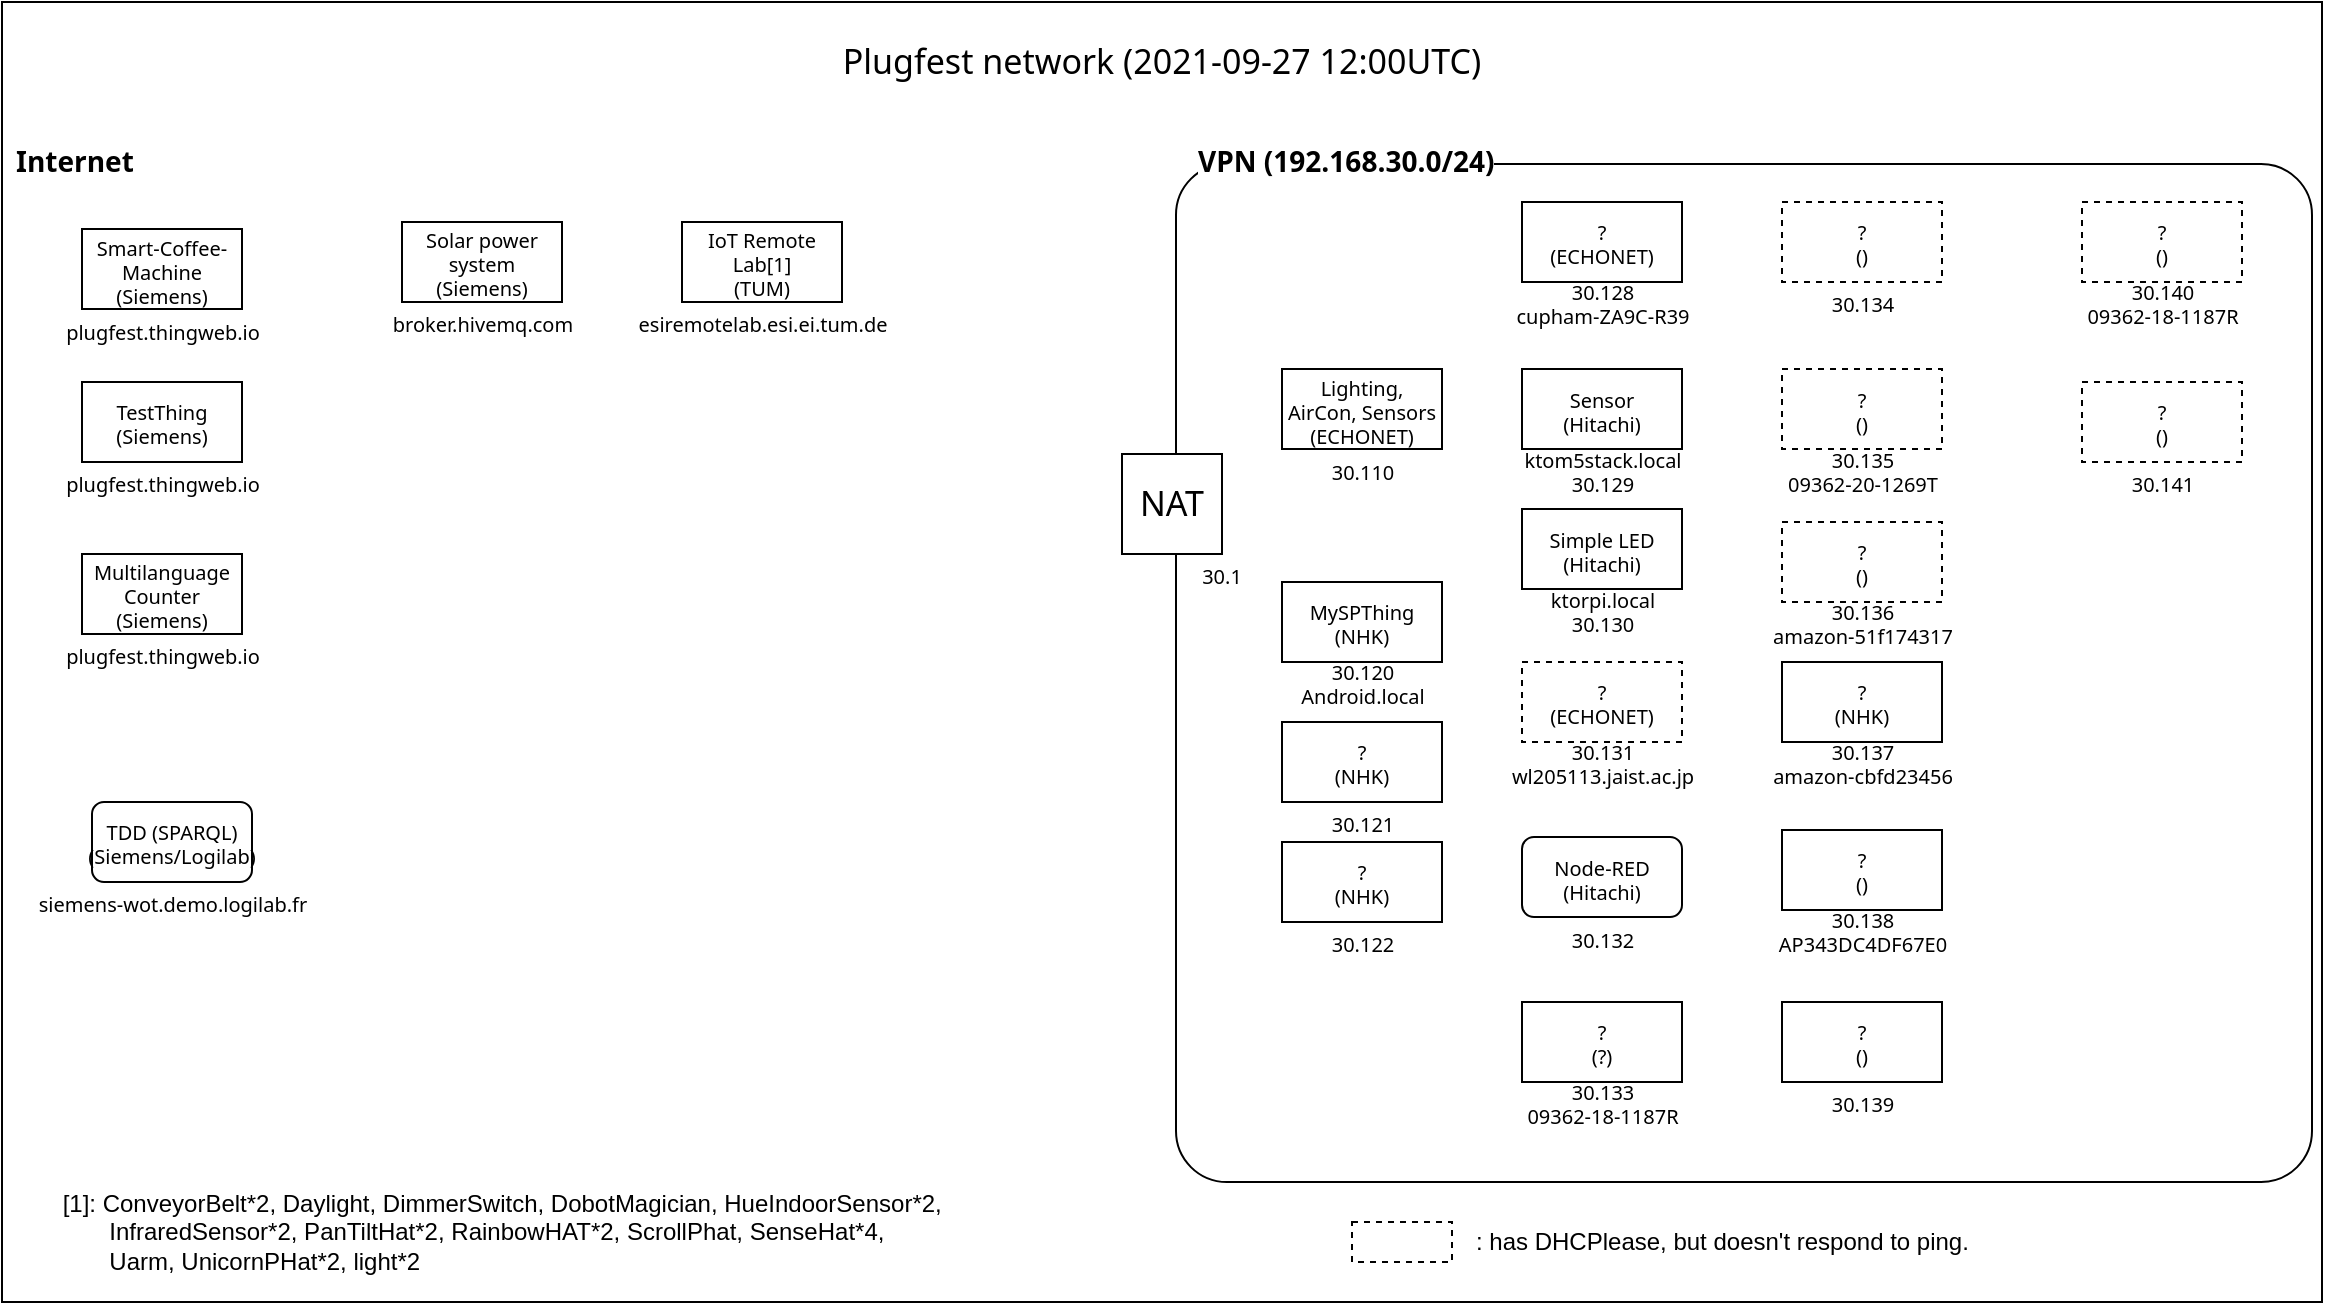 <mxfile version="15.2.7" type="device"><diagram id="D8RI3wLugUcqtpw-s9Qi" name="Page-1"><mxGraphModel dx="1247" dy="997" grid="1" gridSize="10" guides="1" tooltips="1" connect="1" arrows="1" fold="1" page="1" pageScale="1" pageWidth="1169" pageHeight="827" math="1" shadow="0"><root><mxCell id="0"/><mxCell id="1" parent="0"/><mxCell id="jrXPq43opZbvCQo3aNbm-1" value="" style="rounded=0;whiteSpace=wrap;html=1;" parent="1" vertex="1"><mxGeometry x="5" width="1160" height="650" as="geometry"/></mxCell><mxCell id="Csil2S7Ce7FwX1V1JUmL-1" value="&lt;font data-font-src=&quot;https://fonts.googleapis.com/css?family=Noto+Sans&quot; style=&quot;font-size: 17px&quot;&gt;Plugfest network (2021-09-27 12:00UTC)&lt;/font&gt;" style="text;html=1;strokeColor=none;fillColor=none;align=center;verticalAlign=middle;whiteSpace=wrap;rounded=0;fontFamily=Noto Sans;fontSource=https%3A%2F%2Ffonts.googleapis.com%2Fcss%3Ffamily%3DNoto%2BSans;fontSize=17;" parent="1" vertex="1"><mxGeometry x="360" y="20" width="450" height="20" as="geometry"/></mxCell><mxCell id="Csil2S7Ce7FwX1V1JUmL-2" value="" style="rounded=1;whiteSpace=wrap;html=1;fontFamily=Noto Sans;fontSource=https%3A%2F%2Ffonts.googleapis.com%2Fcss%3Ffamily%3DNoto%2BSans;fontSize=17;arcSize=5;" parent="1" vertex="1"><mxGeometry x="592" y="81" width="568" height="509" as="geometry"/></mxCell><mxCell id="Csil2S7Ce7FwX1V1JUmL-3" value="NAT" style="whiteSpace=wrap;html=1;aspect=fixed;fontFamily=Noto Sans;fontSource=https%3A%2F%2Ffonts.googleapis.com%2Fcss%3Ffamily%3DNoto%2BSans;fontSize=17;" parent="1" vertex="1"><mxGeometry x="565" y="226" width="50" height="50" as="geometry"/></mxCell><mxCell id="Csil2S7Ce7FwX1V1JUmL-7" value="" style="group" parent="1" vertex="1" connectable="0"><mxGeometry x="750" y="253.5" width="110" height="70" as="geometry"/></mxCell><mxCell id="Csil2S7Ce7FwX1V1JUmL-4" value="Simple LED&lt;br style=&quot;font-size: 10px;&quot;&gt;(Hitachi)" style="rounded=0;whiteSpace=wrap;html=1;fontFamily=Noto Sans;fontSource=https%3A%2F%2Ffonts.googleapis.com%2Fcss%3Ffamily%3DNoto%2BSans;fontSize=10;" parent="Csil2S7Ce7FwX1V1JUmL-7" vertex="1"><mxGeometry x="15" width="80" height="40" as="geometry"/></mxCell><mxCell id="Csil2S7Ce7FwX1V1JUmL-5" value="ktorpi.local&lt;br style=&quot;font-size: 10px;&quot;&gt;30.130" style="text;html=1;strokeColor=none;fillColor=none;align=center;verticalAlign=middle;rounded=0;fontFamily=Noto Sans;fontSource=https%3A%2F%2Ffonts.googleapis.com%2Fcss%3Ffamily%3DNoto%2BSans;fontSize=10;" parent="Csil2S7Ce7FwX1V1JUmL-7" vertex="1"><mxGeometry y="40" width="110" height="20" as="geometry"/></mxCell><mxCell id="Csil2S7Ce7FwX1V1JUmL-13" value="" style="group" parent="1" vertex="1" connectable="0"><mxGeometry x="750" y="183.5" width="110" height="70" as="geometry"/></mxCell><mxCell id="Csil2S7Ce7FwX1V1JUmL-14" value="Sensor&lt;br&gt;(Hitachi)" style="rounded=0;whiteSpace=wrap;html=1;fontFamily=Noto Sans;fontSource=https%3A%2F%2Ffonts.googleapis.com%2Fcss%3Ffamily%3DNoto%2BSans;fontSize=10;" parent="Csil2S7Ce7FwX1V1JUmL-13" vertex="1"><mxGeometry x="15" width="80" height="40" as="geometry"/></mxCell><mxCell id="Csil2S7Ce7FwX1V1JUmL-15" value="ktom5stack.local&lt;br style=&quot;font-size: 10px&quot;&gt;30.129" style="text;html=1;strokeColor=none;fillColor=none;align=center;verticalAlign=middle;rounded=0;fontFamily=Noto Sans;fontSource=https%3A%2F%2Ffonts.googleapis.com%2Fcss%3Ffamily%3DNoto%2BSans;fontSize=10;" parent="Csil2S7Ce7FwX1V1JUmL-13" vertex="1"><mxGeometry y="40" width="110" height="20" as="geometry"/></mxCell><mxCell id="Csil2S7Ce7FwX1V1JUmL-22" value="30.1" style="text;html=1;strokeColor=none;fillColor=none;align=center;verticalAlign=middle;whiteSpace=wrap;rounded=0;fontFamily=Noto Sans;fontSource=https%3A%2F%2Ffonts.googleapis.com%2Fcss%3Ffamily%3DNoto%2BSans;fontSize=10;" parent="1" vertex="1"><mxGeometry x="560" y="276" width="110" height="20" as="geometry"/></mxCell><mxCell id="Csil2S7Ce7FwX1V1JUmL-25" value="VPN (192.168.30.0/24)" style="text;html=1;strokeColor=none;fillColor=none;align=left;verticalAlign=middle;whiteSpace=wrap;rounded=0;fontFamily=Noto Sans;fontSource=https%3A%2F%2Ffonts.googleapis.com%2Fcss%3Ffamily%3DNoto%2BSans;fontSize=14;fontStyle=1;labelBackgroundColor=default;" parent="1" vertex="1"><mxGeometry x="601" y="70" width="160" height="20" as="geometry"/></mxCell><mxCell id="Csil2S7Ce7FwX1V1JUmL-26" value="Internet" style="text;html=1;strokeColor=none;fillColor=none;align=left;verticalAlign=middle;whiteSpace=wrap;rounded=0;fontFamily=Noto Sans;fontSource=https%3A%2F%2Ffonts.googleapis.com%2Fcss%3Ffamily%3DNoto%2BSans;fontSize=14;fontStyle=1;labelBackgroundColor=default;" parent="1" vertex="1"><mxGeometry x="10" y="70" width="160" height="20" as="geometry"/></mxCell><mxCell id="Csil2S7Ce7FwX1V1JUmL-32" value="" style="group" parent="1" vertex="1" connectable="0"><mxGeometry x="750" y="417.5" width="110" height="70" as="geometry"/></mxCell><mxCell id="Csil2S7Ce7FwX1V1JUmL-33" value="Node-RED&lt;br&gt;(Hitachi)" style="rounded=1;whiteSpace=wrap;html=1;fontFamily=Noto Sans;fontSource=https%3A%2F%2Ffonts.googleapis.com%2Fcss%3Ffamily%3DNoto%2BSans;fontSize=10;" parent="Csil2S7Ce7FwX1V1JUmL-32" vertex="1"><mxGeometry x="15" width="80" height="40" as="geometry"/></mxCell><mxCell id="Csil2S7Ce7FwX1V1JUmL-34" value="30.132" style="text;html=1;strokeColor=none;fillColor=none;align=center;verticalAlign=middle;rounded=0;fontFamily=Noto Sans;fontSource=https%3A%2F%2Ffonts.googleapis.com%2Fcss%3Ffamily%3DNoto%2BSans;fontSize=10;" parent="Csil2S7Ce7FwX1V1JUmL-32" vertex="1"><mxGeometry y="40" width="110" height="20" as="geometry"/></mxCell><mxCell id="Jnx1xw50OmFBfkeRxZdG-1" value="" style="rounded=0;whiteSpace=wrap;html=1;fontFamily=Noto Sans;fontSource=https%3A%2F%2Ffonts.googleapis.com%2Fcss%3Ffamily%3DNoto%2BSans;fontSize=10;dashed=1;" parent="1" vertex="1"><mxGeometry x="680" y="610" width="50" height="20" as="geometry"/></mxCell><mxCell id="Jnx1xw50OmFBfkeRxZdG-3" value=": has DHCPlease, but doesn't respond to ping." style="text;html=1;strokeColor=none;fillColor=none;align=left;verticalAlign=middle;rounded=0;" parent="1" vertex="1"><mxGeometry x="740" y="610" width="300" height="20" as="geometry"/></mxCell><mxCell id="2REN2bOqXwZLdx_icYL1-1" value="" style="group" parent="1" vertex="1" connectable="0"><mxGeometry x="630" y="183.5" width="110" height="70" as="geometry"/></mxCell><mxCell id="2REN2bOqXwZLdx_icYL1-2" value="Lighting, AirCon, Sensors&lt;br&gt;(ECHONET)" style="rounded=0;whiteSpace=wrap;html=1;fontFamily=Noto Sans;fontSource=https%3A%2F%2Ffonts.googleapis.com%2Fcss%3Ffamily%3DNoto%2BSans;fontSize=10;" parent="2REN2bOqXwZLdx_icYL1-1" vertex="1"><mxGeometry x="15" width="80" height="40" as="geometry"/></mxCell><mxCell id="2REN2bOqXwZLdx_icYL1-3" value="30.110" style="text;html=1;strokeColor=none;fillColor=none;align=center;verticalAlign=middle;rounded=0;fontFamily=Noto Sans;fontSource=https%3A%2F%2Ffonts.googleapis.com%2Fcss%3Ffamily%3DNoto%2BSans;fontSize=10;" parent="2REN2bOqXwZLdx_icYL1-1" vertex="1"><mxGeometry y="40" width="110" height="20" as="geometry"/></mxCell><mxCell id="2REN2bOqXwZLdx_icYL1-4" value="" style="group" parent="1" vertex="1" connectable="0"><mxGeometry x="30" y="113.5" width="110" height="70" as="geometry"/></mxCell><mxCell id="2REN2bOqXwZLdx_icYL1-5" value="Smart-Coffee-Machine&lt;br&gt;(Siemens)" style="rounded=0;whiteSpace=wrap;html=1;fontFamily=Noto Sans;fontSource=https%3A%2F%2Ffonts.googleapis.com%2Fcss%3Ffamily%3DNoto%2BSans;fontSize=10;" parent="2REN2bOqXwZLdx_icYL1-4" vertex="1"><mxGeometry x="15" width="80" height="40" as="geometry"/></mxCell><mxCell id="2REN2bOqXwZLdx_icYL1-6" value="plugfest.thingweb.io" style="text;html=1;strokeColor=none;fillColor=none;align=center;verticalAlign=middle;rounded=0;fontFamily=Noto Sans;fontSource=https%3A%2F%2Ffonts.googleapis.com%2Fcss%3Ffamily%3DNoto%2BSans;fontSize=10;" parent="2REN2bOqXwZLdx_icYL1-4" vertex="1"><mxGeometry y="40" width="110" height="20" as="geometry"/></mxCell><mxCell id="LwDwmXrxkCNwQwf6JhAI-1" value="" style="group;rounded=1;" parent="1" vertex="1" connectable="0"><mxGeometry x="35" y="400" width="110" height="70" as="geometry"/></mxCell><mxCell id="LwDwmXrxkCNwQwf6JhAI-2" value="TDD (SPARQL)&lt;br&gt;(Siemens/Logilab)" style="rounded=1;whiteSpace=wrap;html=1;fontFamily=Noto Sans;fontSource=https%3A%2F%2Ffonts.googleapis.com%2Fcss%3Ffamily%3DNoto%2BSans;fontSize=10;" parent="LwDwmXrxkCNwQwf6JhAI-1" vertex="1"><mxGeometry x="15" width="80" height="40" as="geometry"/></mxCell><mxCell id="LwDwmXrxkCNwQwf6JhAI-3" value="siemens-wot.demo.logilab.fr" style="text;html=1;strokeColor=none;fillColor=none;align=center;verticalAlign=middle;rounded=0;fontFamily=Noto Sans;fontSource=https%3A%2F%2Ffonts.googleapis.com%2Fcss%3Ffamily%3DNoto%2BSans;fontSize=10;" parent="LwDwmXrxkCNwQwf6JhAI-1" vertex="1"><mxGeometry y="40" width="110" height="20" as="geometry"/></mxCell><mxCell id="SqkwbsfFn8kOk8f9bf8e-1" value="" style="group" parent="1" vertex="1" connectable="0"><mxGeometry x="30" y="190" width="110" height="70" as="geometry"/></mxCell><mxCell id="SqkwbsfFn8kOk8f9bf8e-2" value="TestThing&lt;br&gt;(Siemens)" style="rounded=0;whiteSpace=wrap;html=1;fontFamily=Noto Sans;fontSource=https%3A%2F%2Ffonts.googleapis.com%2Fcss%3Ffamily%3DNoto%2BSans;fontSize=10;" parent="SqkwbsfFn8kOk8f9bf8e-1" vertex="1"><mxGeometry x="15" width="80" height="40" as="geometry"/></mxCell><mxCell id="SqkwbsfFn8kOk8f9bf8e-3" value="plugfest.thingweb.io" style="text;html=1;strokeColor=none;fillColor=none;align=center;verticalAlign=middle;rounded=0;fontFamily=Noto Sans;fontSource=https%3A%2F%2Ffonts.googleapis.com%2Fcss%3Ffamily%3DNoto%2BSans;fontSize=10;" parent="SqkwbsfFn8kOk8f9bf8e-1" vertex="1"><mxGeometry y="40" width="110" height="20" as="geometry"/></mxCell><mxCell id="SqkwbsfFn8kOk8f9bf8e-5" value="" style="group" parent="1" vertex="1" connectable="0"><mxGeometry x="30" y="276" width="110" height="70" as="geometry"/></mxCell><mxCell id="SqkwbsfFn8kOk8f9bf8e-6" value="Multilanguage Counter&lt;br&gt;(Siemens)" style="rounded=0;whiteSpace=wrap;html=1;fontFamily=Noto Sans;fontSource=https%3A%2F%2Ffonts.googleapis.com%2Fcss%3Ffamily%3DNoto%2BSans;fontSize=10;" parent="SqkwbsfFn8kOk8f9bf8e-5" vertex="1"><mxGeometry x="15" width="80" height="40" as="geometry"/></mxCell><mxCell id="SqkwbsfFn8kOk8f9bf8e-7" value="plugfest.thingweb.io" style="text;html=1;strokeColor=none;fillColor=none;align=center;verticalAlign=middle;rounded=0;fontFamily=Noto Sans;fontSource=https%3A%2F%2Ffonts.googleapis.com%2Fcss%3Ffamily%3DNoto%2BSans;fontSize=10;" parent="SqkwbsfFn8kOk8f9bf8e-5" vertex="1"><mxGeometry y="40" width="110" height="20" as="geometry"/></mxCell><mxCell id="SqkwbsfFn8kOk8f9bf8e-9" value="" style="group" parent="1" vertex="1" connectable="0"><mxGeometry x="190" y="110" width="110" height="70" as="geometry"/></mxCell><mxCell id="SqkwbsfFn8kOk8f9bf8e-10" value="Solar power system&lt;br&gt;(Siemens)" style="rounded=0;whiteSpace=wrap;html=1;fontFamily=Noto Sans;fontSource=https%3A%2F%2Ffonts.googleapis.com%2Fcss%3Ffamily%3DNoto%2BSans;fontSize=10;" parent="SqkwbsfFn8kOk8f9bf8e-9" vertex="1"><mxGeometry x="15" width="80" height="40" as="geometry"/></mxCell><mxCell id="SqkwbsfFn8kOk8f9bf8e-11" value="broker.hivemq.com" style="text;html=1;strokeColor=none;fillColor=none;align=center;verticalAlign=middle;rounded=0;fontFamily=Noto Sans;fontSource=https%3A%2F%2Ffonts.googleapis.com%2Fcss%3Ffamily%3DNoto%2BSans;fontSize=10;" parent="SqkwbsfFn8kOk8f9bf8e-9" vertex="1"><mxGeometry y="40" width="110" height="20" as="geometry"/></mxCell><mxCell id="cMI2bkAjzmtUe4OCAzEA-1" value="" style="group" parent="1" vertex="1" connectable="0"><mxGeometry x="750" y="100" width="110" height="70" as="geometry"/></mxCell><mxCell id="cMI2bkAjzmtUe4OCAzEA-2" value="?&lt;br&gt;(ECHONET)" style="rounded=0;whiteSpace=wrap;html=1;fontFamily=Noto Sans;fontSource=https%3A%2F%2Ffonts.googleapis.com%2Fcss%3Ffamily%3DNoto%2BSans;fontSize=10;" parent="cMI2bkAjzmtUe4OCAzEA-1" vertex="1"><mxGeometry x="15" width="80" height="40" as="geometry"/></mxCell><mxCell id="cMI2bkAjzmtUe4OCAzEA-3" value="30.128&lt;br&gt;cupham-ZA9C-R39" style="text;html=1;strokeColor=none;fillColor=none;align=center;verticalAlign=middle;rounded=0;fontFamily=Noto Sans;fontSource=https%3A%2F%2Ffonts.googleapis.com%2Fcss%3Ffamily%3DNoto%2BSans;fontSize=10;" parent="cMI2bkAjzmtUe4OCAzEA-1" vertex="1"><mxGeometry y="40" width="110" height="20" as="geometry"/></mxCell><mxCell id="cMI2bkAjzmtUe4OCAzEA-4" value="" style="group" parent="1" vertex="1" connectable="0"><mxGeometry x="750" y="500" width="110" height="70" as="geometry"/></mxCell><mxCell id="cMI2bkAjzmtUe4OCAzEA-5" value="?&lt;br&gt;(?)" style="rounded=0;whiteSpace=wrap;html=1;fontFamily=Noto Sans;fontSource=https%3A%2F%2Ffonts.googleapis.com%2Fcss%3Ffamily%3DNoto%2BSans;fontSize=10;" parent="cMI2bkAjzmtUe4OCAzEA-4" vertex="1"><mxGeometry x="15" width="80" height="40" as="geometry"/></mxCell><mxCell id="cMI2bkAjzmtUe4OCAzEA-6" value="30.133&lt;br&gt;09362-18-1187R" style="text;html=1;strokeColor=none;fillColor=none;align=center;verticalAlign=middle;rounded=0;fontFamily=Noto Sans;fontSource=https%3A%2F%2Ffonts.googleapis.com%2Fcss%3Ffamily%3DNoto%2BSans;fontSize=10;" parent="cMI2bkAjzmtUe4OCAzEA-4" vertex="1"><mxGeometry y="40" width="110" height="20" as="geometry"/></mxCell><mxCell id="cMI2bkAjzmtUe4OCAzEA-7" value="" style="group" parent="1" vertex="1" connectable="0"><mxGeometry x="630" y="290" width="110" height="70" as="geometry"/></mxCell><mxCell id="cMI2bkAjzmtUe4OCAzEA-8" value="MySPThing&lt;br&gt;(NHK)" style="rounded=0;whiteSpace=wrap;html=1;fontFamily=Noto Sans;fontSource=https%3A%2F%2Ffonts.googleapis.com%2Fcss%3Ffamily%3DNoto%2BSans;fontSize=10;" parent="cMI2bkAjzmtUe4OCAzEA-7" vertex="1"><mxGeometry x="15" width="80" height="40" as="geometry"/></mxCell><mxCell id="cMI2bkAjzmtUe4OCAzEA-9" value="30.120&lt;br&gt;Android.local" style="text;html=1;strokeColor=none;fillColor=none;align=center;verticalAlign=middle;rounded=0;fontFamily=Noto Sans;fontSource=https%3A%2F%2Ffonts.googleapis.com%2Fcss%3Ffamily%3DNoto%2BSans;fontSize=10;" parent="cMI2bkAjzmtUe4OCAzEA-7" vertex="1"><mxGeometry y="40" width="110" height="20" as="geometry"/></mxCell><mxCell id="cMI2bkAjzmtUe4OCAzEA-10" value="" style="group" parent="1" vertex="1" connectable="0"><mxGeometry x="630" y="360" width="110" height="70" as="geometry"/></mxCell><mxCell id="cMI2bkAjzmtUe4OCAzEA-11" value="?&lt;br&gt;(NHK)" style="rounded=0;whiteSpace=wrap;html=1;fontFamily=Noto Sans;fontSource=https%3A%2F%2Ffonts.googleapis.com%2Fcss%3Ffamily%3DNoto%2BSans;fontSize=10;" parent="cMI2bkAjzmtUe4OCAzEA-10" vertex="1"><mxGeometry x="15" width="80" height="40" as="geometry"/></mxCell><mxCell id="cMI2bkAjzmtUe4OCAzEA-12" value="30.121" style="text;html=1;strokeColor=none;fillColor=none;align=center;verticalAlign=middle;rounded=0;fontFamily=Noto Sans;fontSource=https%3A%2F%2Ffonts.googleapis.com%2Fcss%3Ffamily%3DNoto%2BSans;fontSize=10;" parent="cMI2bkAjzmtUe4OCAzEA-10" vertex="1"><mxGeometry y="40" width="110" height="20" as="geometry"/></mxCell><mxCell id="cMI2bkAjzmtUe4OCAzEA-13" value="" style="group" parent="1" vertex="1" connectable="0"><mxGeometry x="880" y="100" width="110" height="70" as="geometry"/></mxCell><mxCell id="cMI2bkAjzmtUe4OCAzEA-14" value="?&lt;br&gt;()" style="rounded=0;whiteSpace=wrap;html=1;fontFamily=Noto Sans;fontSource=https%3A%2F%2Ffonts.googleapis.com%2Fcss%3Ffamily%3DNoto%2BSans;fontSize=10;dashed=1;" parent="cMI2bkAjzmtUe4OCAzEA-13" vertex="1"><mxGeometry x="15" width="80" height="40" as="geometry"/></mxCell><mxCell id="cMI2bkAjzmtUe4OCAzEA-15" value="30.134" style="text;html=1;strokeColor=none;fillColor=none;align=center;verticalAlign=middle;rounded=0;fontFamily=Noto Sans;fontSource=https%3A%2F%2Ffonts.googleapis.com%2Fcss%3Ffamily%3DNoto%2BSans;fontSize=10;" parent="cMI2bkAjzmtUe4OCAzEA-13" vertex="1"><mxGeometry y="40" width="110" height="20" as="geometry"/></mxCell><mxCell id="cMI2bkAjzmtUe4OCAzEA-16" value="" style="group" parent="1" vertex="1" connectable="0"><mxGeometry x="880" y="330" width="110" height="70" as="geometry"/></mxCell><mxCell id="cMI2bkAjzmtUe4OCAzEA-17" value="?&lt;br&gt;(NHK)" style="rounded=0;whiteSpace=wrap;html=1;fontFamily=Noto Sans;fontSource=https%3A%2F%2Ffonts.googleapis.com%2Fcss%3Ffamily%3DNoto%2BSans;fontSize=10;" parent="cMI2bkAjzmtUe4OCAzEA-16" vertex="1"><mxGeometry x="15" width="80" height="40" as="geometry"/></mxCell><mxCell id="cMI2bkAjzmtUe4OCAzEA-18" value="30.137&lt;br&gt;amazon-cbfd23456" style="text;html=1;strokeColor=none;fillColor=none;align=center;verticalAlign=middle;rounded=0;fontFamily=Noto Sans;fontSource=https%3A%2F%2Ffonts.googleapis.com%2Fcss%3Ffamily%3DNoto%2BSans;fontSize=10;" parent="cMI2bkAjzmtUe4OCAzEA-16" vertex="1"><mxGeometry y="40" width="110" height="20" as="geometry"/></mxCell><mxCell id="cMI2bkAjzmtUe4OCAzEA-19" value="" style="group" parent="1" vertex="1" connectable="0"><mxGeometry x="880" y="414" width="110" height="70" as="geometry"/></mxCell><mxCell id="cMI2bkAjzmtUe4OCAzEA-20" value="?&lt;br&gt;()" style="rounded=0;whiteSpace=wrap;html=1;fontFamily=Noto Sans;fontSource=https%3A%2F%2Ffonts.googleapis.com%2Fcss%3Ffamily%3DNoto%2BSans;fontSize=10;" parent="cMI2bkAjzmtUe4OCAzEA-19" vertex="1"><mxGeometry x="15" width="80" height="40" as="geometry"/></mxCell><mxCell id="cMI2bkAjzmtUe4OCAzEA-21" value="30.138&lt;br&gt;AP343DC4DF67E0" style="text;html=1;strokeColor=none;fillColor=none;align=center;verticalAlign=middle;rounded=0;fontFamily=Noto Sans;fontSource=https%3A%2F%2Ffonts.googleapis.com%2Fcss%3Ffamily%3DNoto%2BSans;fontSize=10;" parent="cMI2bkAjzmtUe4OCAzEA-19" vertex="1"><mxGeometry y="40" width="110" height="20" as="geometry"/></mxCell><mxCell id="cMI2bkAjzmtUe4OCAzEA-23" value="" style="group;dashed=1;" parent="1" vertex="1" connectable="0"><mxGeometry x="880" y="500" width="110" height="70" as="geometry"/></mxCell><mxCell id="cMI2bkAjzmtUe4OCAzEA-24" value="?&lt;br&gt;()" style="rounded=0;whiteSpace=wrap;html=1;fontFamily=Noto Sans;fontSource=https%3A%2F%2Ffonts.googleapis.com%2Fcss%3Ffamily%3DNoto%2BSans;fontSize=10;" parent="cMI2bkAjzmtUe4OCAzEA-23" vertex="1"><mxGeometry x="15" width="80" height="40" as="geometry"/></mxCell><mxCell id="cMI2bkAjzmtUe4OCAzEA-25" value="30.139" style="text;html=1;strokeColor=none;fillColor=none;align=center;verticalAlign=middle;rounded=0;fontFamily=Noto Sans;fontSource=https%3A%2F%2Ffonts.googleapis.com%2Fcss%3Ffamily%3DNoto%2BSans;fontSize=10;" parent="cMI2bkAjzmtUe4OCAzEA-23" vertex="1"><mxGeometry y="40" width="110" height="20" as="geometry"/></mxCell><mxCell id="cMI2bkAjzmtUe4OCAzEA-26" value="" style="group" parent="1" vertex="1" connectable="0"><mxGeometry x="1030" y="100" width="110" height="70" as="geometry"/></mxCell><mxCell id="cMI2bkAjzmtUe4OCAzEA-27" value="?&lt;br&gt;()" style="rounded=0;whiteSpace=wrap;html=1;fontFamily=Noto Sans;fontSource=https%3A%2F%2Ffonts.googleapis.com%2Fcss%3Ffamily%3DNoto%2BSans;fontSize=10;dashed=1;" parent="cMI2bkAjzmtUe4OCAzEA-26" vertex="1"><mxGeometry x="15" width="80" height="40" as="geometry"/></mxCell><mxCell id="cMI2bkAjzmtUe4OCAzEA-28" value="30.140&lt;br&gt;09362-18-1187R" style="text;html=1;strokeColor=none;fillColor=none;align=center;verticalAlign=middle;rounded=0;fontFamily=Noto Sans;fontSource=https%3A%2F%2Ffonts.googleapis.com%2Fcss%3Ffamily%3DNoto%2BSans;fontSize=10;" parent="cMI2bkAjzmtUe4OCAzEA-26" vertex="1"><mxGeometry y="40" width="110" height="20" as="geometry"/></mxCell><mxCell id="cMI2bkAjzmtUe4OCAzEA-29" value="" style="group" parent="1" vertex="1" connectable="0"><mxGeometry x="1030" y="190" width="110" height="70" as="geometry"/></mxCell><mxCell id="cMI2bkAjzmtUe4OCAzEA-30" value="?&lt;br&gt;()" style="rounded=0;whiteSpace=wrap;html=1;fontFamily=Noto Sans;fontSource=https%3A%2F%2Ffonts.googleapis.com%2Fcss%3Ffamily%3DNoto%2BSans;fontSize=10;dashed=1;" parent="cMI2bkAjzmtUe4OCAzEA-29" vertex="1"><mxGeometry x="15" width="80" height="40" as="geometry"/></mxCell><mxCell id="cMI2bkAjzmtUe4OCAzEA-31" value="30.141" style="text;html=1;strokeColor=none;fillColor=none;align=center;verticalAlign=middle;rounded=0;fontFamily=Noto Sans;fontSource=https%3A%2F%2Ffonts.googleapis.com%2Fcss%3Ffamily%3DNoto%2BSans;fontSize=10;" parent="cMI2bkAjzmtUe4OCAzEA-29" vertex="1"><mxGeometry y="40" width="110" height="20" as="geometry"/></mxCell><mxCell id="cMI2bkAjzmtUe4OCAzEA-32" value="" style="group" parent="1" vertex="1" connectable="0"><mxGeometry x="880" y="183.5" width="110" height="70" as="geometry"/></mxCell><mxCell id="cMI2bkAjzmtUe4OCAzEA-33" value="?&lt;br&gt;()" style="rounded=0;whiteSpace=wrap;html=1;fontFamily=Noto Sans;fontSource=https%3A%2F%2Ffonts.googleapis.com%2Fcss%3Ffamily%3DNoto%2BSans;fontSize=10;dashed=1;" parent="cMI2bkAjzmtUe4OCAzEA-32" vertex="1"><mxGeometry x="15" width="80" height="40" as="geometry"/></mxCell><mxCell id="cMI2bkAjzmtUe4OCAzEA-34" value="30.135&lt;br&gt;09362-20-1269T" style="text;html=1;strokeColor=none;fillColor=none;align=center;verticalAlign=middle;rounded=0;fontFamily=Noto Sans;fontSource=https%3A%2F%2Ffonts.googleapis.com%2Fcss%3Ffamily%3DNoto%2BSans;fontSize=10;" parent="cMI2bkAjzmtUe4OCAzEA-32" vertex="1"><mxGeometry y="40" width="110" height="20" as="geometry"/></mxCell><mxCell id="cMI2bkAjzmtUe4OCAzEA-35" value="" style="group" parent="1" vertex="1" connectable="0"><mxGeometry x="880" y="260" width="110" height="70" as="geometry"/></mxCell><mxCell id="cMI2bkAjzmtUe4OCAzEA-36" value="?&lt;br&gt;()" style="rounded=0;whiteSpace=wrap;html=1;fontFamily=Noto Sans;fontSource=https%3A%2F%2Ffonts.googleapis.com%2Fcss%3Ffamily%3DNoto%2BSans;fontSize=10;dashed=1;" parent="cMI2bkAjzmtUe4OCAzEA-35" vertex="1"><mxGeometry x="15" width="80" height="40" as="geometry"/></mxCell><mxCell id="cMI2bkAjzmtUe4OCAzEA-37" value="30.136&lt;br&gt;amazon-51f174317" style="text;html=1;strokeColor=none;fillColor=none;align=center;verticalAlign=middle;rounded=0;fontFamily=Noto Sans;fontSource=https%3A%2F%2Ffonts.googleapis.com%2Fcss%3Ffamily%3DNoto%2BSans;fontSize=10;" parent="cMI2bkAjzmtUe4OCAzEA-35" vertex="1"><mxGeometry y="40" width="110" height="20" as="geometry"/></mxCell><mxCell id="cMI2bkAjzmtUe4OCAzEA-38" value="" style="group" parent="1" vertex="1" connectable="0"><mxGeometry x="750" y="330" width="110" height="70" as="geometry"/></mxCell><mxCell id="cMI2bkAjzmtUe4OCAzEA-39" value="?&lt;br&gt;(ECHONET)" style="rounded=0;whiteSpace=wrap;html=1;fontFamily=Noto Sans;fontSource=https%3A%2F%2Ffonts.googleapis.com%2Fcss%3Ffamily%3DNoto%2BSans;fontSize=10;dashed=1;" parent="cMI2bkAjzmtUe4OCAzEA-38" vertex="1"><mxGeometry x="15" width="80" height="40" as="geometry"/></mxCell><mxCell id="cMI2bkAjzmtUe4OCAzEA-40" value="30.131&lt;br&gt;wl205113.jaist.ac.jp" style="text;html=1;strokeColor=none;fillColor=none;align=center;verticalAlign=middle;rounded=0;fontFamily=Noto Sans;fontSource=https%3A%2F%2Ffonts.googleapis.com%2Fcss%3Ffamily%3DNoto%2BSans;fontSize=10;" parent="cMI2bkAjzmtUe4OCAzEA-38" vertex="1"><mxGeometry y="40" width="110" height="20" as="geometry"/></mxCell><mxCell id="Y7ptjEsWU-I8jB9s2pkZ-1" value="" style="group" parent="1" vertex="1" connectable="0"><mxGeometry x="630" y="420" width="110" height="70" as="geometry"/></mxCell><mxCell id="Y7ptjEsWU-I8jB9s2pkZ-2" value="?&lt;br&gt;(NHK)" style="rounded=0;whiteSpace=wrap;html=1;fontFamily=Noto Sans;fontSource=https%3A%2F%2Ffonts.googleapis.com%2Fcss%3Ffamily%3DNoto%2BSans;fontSize=10;" parent="Y7ptjEsWU-I8jB9s2pkZ-1" vertex="1"><mxGeometry x="15" width="80" height="40" as="geometry"/></mxCell><mxCell id="Y7ptjEsWU-I8jB9s2pkZ-3" value="30.122" style="text;html=1;strokeColor=none;fillColor=none;align=center;verticalAlign=middle;rounded=0;fontFamily=Noto Sans;fontSource=https%3A%2F%2Ffonts.googleapis.com%2Fcss%3Ffamily%3DNoto%2BSans;fontSize=10;" parent="Y7ptjEsWU-I8jB9s2pkZ-1" vertex="1"><mxGeometry y="40" width="110" height="20" as="geometry"/></mxCell><mxCell id="Y7ptjEsWU-I8jB9s2pkZ-4" value="" style="group" parent="1" vertex="1" connectable="0"><mxGeometry x="330" y="110" width="110" height="70" as="geometry"/></mxCell><mxCell id="Y7ptjEsWU-I8jB9s2pkZ-5" value="IoT Remote Lab[1]&lt;br&gt;(TUM)" style="rounded=0;whiteSpace=wrap;html=1;fontFamily=Noto Sans;fontSource=https%3A%2F%2Ffonts.googleapis.com%2Fcss%3Ffamily%3DNoto%2BSans;fontSize=10;" parent="Y7ptjEsWU-I8jB9s2pkZ-4" vertex="1"><mxGeometry x="15" width="80" height="40" as="geometry"/></mxCell><mxCell id="Y7ptjEsWU-I8jB9s2pkZ-6" value="esiremotelab.esi.ei.tum.de" style="text;html=1;strokeColor=none;fillColor=none;align=center;verticalAlign=middle;rounded=0;fontFamily=Noto Sans;fontSource=https%3A%2F%2Ffonts.googleapis.com%2Fcss%3Ffamily%3DNoto%2BSans;fontSize=10;" parent="Y7ptjEsWU-I8jB9s2pkZ-4" vertex="1"><mxGeometry y="40" width="110" height="20" as="geometry"/></mxCell><mxCell id="Y7ptjEsWU-I8jB9s2pkZ-7" value="&amp;nbsp;[1]: ConveyorBelt*2, Daylight, DimmerSwitch, DobotMagician, HueIndoorSensor*2,&amp;nbsp;&lt;br&gt;&lt;span style=&quot;white-space: pre&quot;&gt;&#9;&lt;/span&gt;InfraredSensor*2, PanTiltHat*2, RainbowHAT*2, ScrollPhat, SenseHat*4,&lt;br&gt;&lt;span style=&quot;white-space: pre&quot;&gt;&#9;&lt;/span&gt;Uarm, UnicornPHat*2, light*2" style="text;html=1;strokeColor=none;fillColor=none;align=left;verticalAlign=middle;rounded=0;" parent="1" vertex="1"><mxGeometry x="30" y="590" width="450" height="50" as="geometry"/></mxCell></root></mxGraphModel></diagram></mxfile>